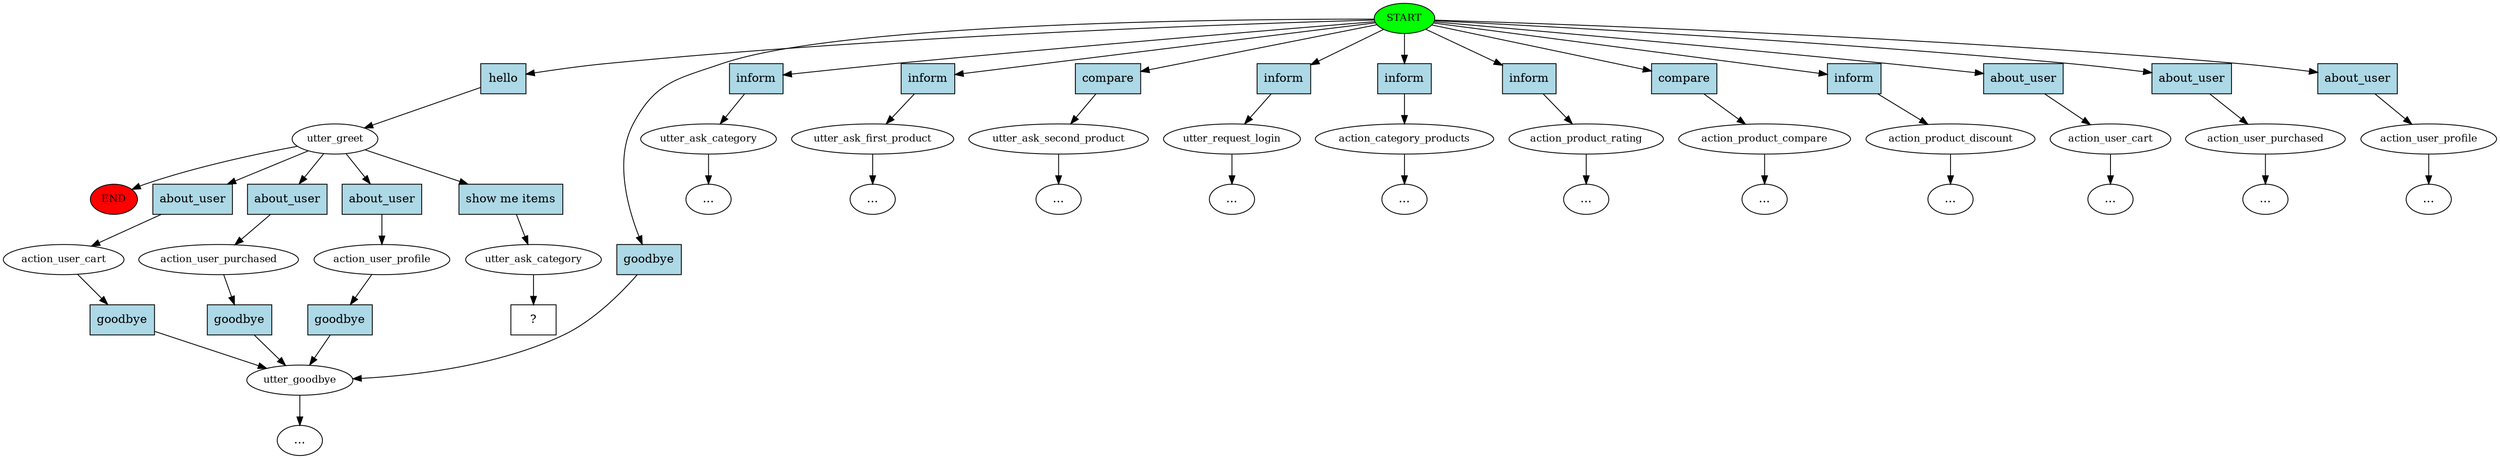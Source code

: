 digraph  {
0 [class="start active", fillcolor=green, fontsize=12, label=START, style=filled];
"-1" [class=end, fillcolor=red, fontsize=12, label=END, style=filled];
1 [class=active, fontsize=12, label=utter_greet];
2 [class="", fontsize=12, label=utter_goodbye];
3 [class="", fontsize=12, label=utter_ask_category];
"-4" [class=ellipsis, label="..."];
4 [class="", fontsize=12, label=utter_ask_first_product];
"-5" [class=ellipsis, label="..."];
5 [class="", fontsize=12, label=utter_ask_second_product];
"-6" [class=ellipsis, label="..."];
6 [class="", fontsize=12, label=utter_request_login];
"-7" [class=ellipsis, label="..."];
7 [class="", fontsize=12, label=action_category_products];
"-8" [class=ellipsis, label="..."];
8 [class="", fontsize=12, label=action_product_rating];
"-9" [class=ellipsis, label="..."];
9 [class="", fontsize=12, label=action_product_compare];
"-10" [class=ellipsis, label="..."];
10 [class="", fontsize=12, label=action_product_discount];
"-11" [class=ellipsis, label="..."];
11 [class="", fontsize=12, label=action_user_cart];
"-12" [class=ellipsis, label="..."];
12 [class="", fontsize=12, label=action_user_purchased];
"-13" [class=ellipsis, label="..."];
13 [class="", fontsize=12, label=action_user_profile];
15 [class="", fontsize=12, label=action_user_cart];
18 [class="", fontsize=12, label=action_user_purchased];
"-17" [class=ellipsis, label="..."];
22 [class="", fontsize=12, label=action_user_profile];
"-18" [class=ellipsis, label="..."];
25 [class=active, fontsize=12, label=utter_ask_category];
26 [class="intent dashed active", label="  ?  ", shape=rect];
27 [class="intent active", fillcolor=lightblue, label=hello, shape=rect, style=filled];
28 [class=intent, fillcolor=lightblue, label=goodbye, shape=rect, style=filled];
29 [class=intent, fillcolor=lightblue, label=inform, shape=rect, style=filled];
30 [class=intent, fillcolor=lightblue, label=inform, shape=rect, style=filled];
31 [class=intent, fillcolor=lightblue, label=compare, shape=rect, style=filled];
32 [class=intent, fillcolor=lightblue, label=inform, shape=rect, style=filled];
33 [class=intent, fillcolor=lightblue, label=inform, shape=rect, style=filled];
34 [class=intent, fillcolor=lightblue, label=inform, shape=rect, style=filled];
35 [class=intent, fillcolor=lightblue, label=compare, shape=rect, style=filled];
36 [class=intent, fillcolor=lightblue, label=inform, shape=rect, style=filled];
37 [class=intent, fillcolor=lightblue, label=about_user, shape=rect, style=filled];
38 [class=intent, fillcolor=lightblue, label=about_user, shape=rect, style=filled];
39 [class=intent, fillcolor=lightblue, label=about_user, shape=rect, style=filled];
40 [class=intent, fillcolor=lightblue, label=about_user, shape=rect, style=filled];
41 [class=intent, fillcolor=lightblue, label=about_user, shape=rect, style=filled];
42 [class=intent, fillcolor=lightblue, label=about_user, shape=rect, style=filled];
43 [class="intent active", fillcolor=lightblue, label="show me items", shape=rect, style=filled];
44 [class=intent, fillcolor=lightblue, label=goodbye, shape=rect, style=filled];
45 [class=intent, fillcolor=lightblue, label=goodbye, shape=rect, style=filled];
46 [class=intent, fillcolor=lightblue, label=goodbye, shape=rect, style=filled];
0 -> 27  [class=active, key=0];
0 -> 28  [class="", key=0];
0 -> 29  [class="", key=0];
0 -> 30  [class="", key=0];
0 -> 31  [class="", key=0];
0 -> 32  [class="", key=0];
0 -> 33  [class="", key=0];
0 -> 34  [class="", key=0];
0 -> 35  [class="", key=0];
0 -> 36  [class="", key=0];
0 -> 37  [class="", key=0];
0 -> 38  [class="", key=0];
0 -> 39  [class="", key=0];
1 -> "-1"  [class="", key=NONE, label=""];
1 -> 40  [class="", key=0];
1 -> 41  [class="", key=0];
1 -> 42  [class="", key=0];
1 -> 43  [class=active, key=0];
2 -> "-18"  [class="", key=NONE, label=""];
3 -> "-4"  [class="", key=NONE, label=""];
4 -> "-5"  [class="", key=NONE, label=""];
5 -> "-6"  [class="", key=NONE, label=""];
6 -> "-7"  [class="", key=NONE, label=""];
7 -> "-8"  [class="", key=NONE, label=""];
8 -> "-9"  [class="", key=NONE, label=""];
9 -> "-10"  [class="", key=NONE, label=""];
10 -> "-11"  [class="", key=NONE, label=""];
11 -> "-12"  [class="", key=NONE, label=""];
12 -> "-13"  [class="", key=NONE, label=""];
13 -> "-17"  [class="", key=NONE, label=""];
15 -> 44  [class="", key=0];
18 -> 45  [class="", key=0];
22 -> 46  [class="", key=0];
25 -> 26  [class=active, key=NONE, label=""];
27 -> 1  [class=active, key=0];
28 -> 2  [class="", key=0];
29 -> 3  [class="", key=0];
30 -> 4  [class="", key=0];
31 -> 5  [class="", key=0];
32 -> 6  [class="", key=0];
33 -> 7  [class="", key=0];
34 -> 8  [class="", key=0];
35 -> 9  [class="", key=0];
36 -> 10  [class="", key=0];
37 -> 11  [class="", key=0];
38 -> 12  [class="", key=0];
39 -> 13  [class="", key=0];
40 -> 15  [class="", key=0];
41 -> 18  [class="", key=0];
42 -> 22  [class="", key=0];
43 -> 25  [class=active, key=0];
44 -> 2  [class="", key=0];
45 -> 2  [class="", key=0];
46 -> 2  [class="", key=0];
}
